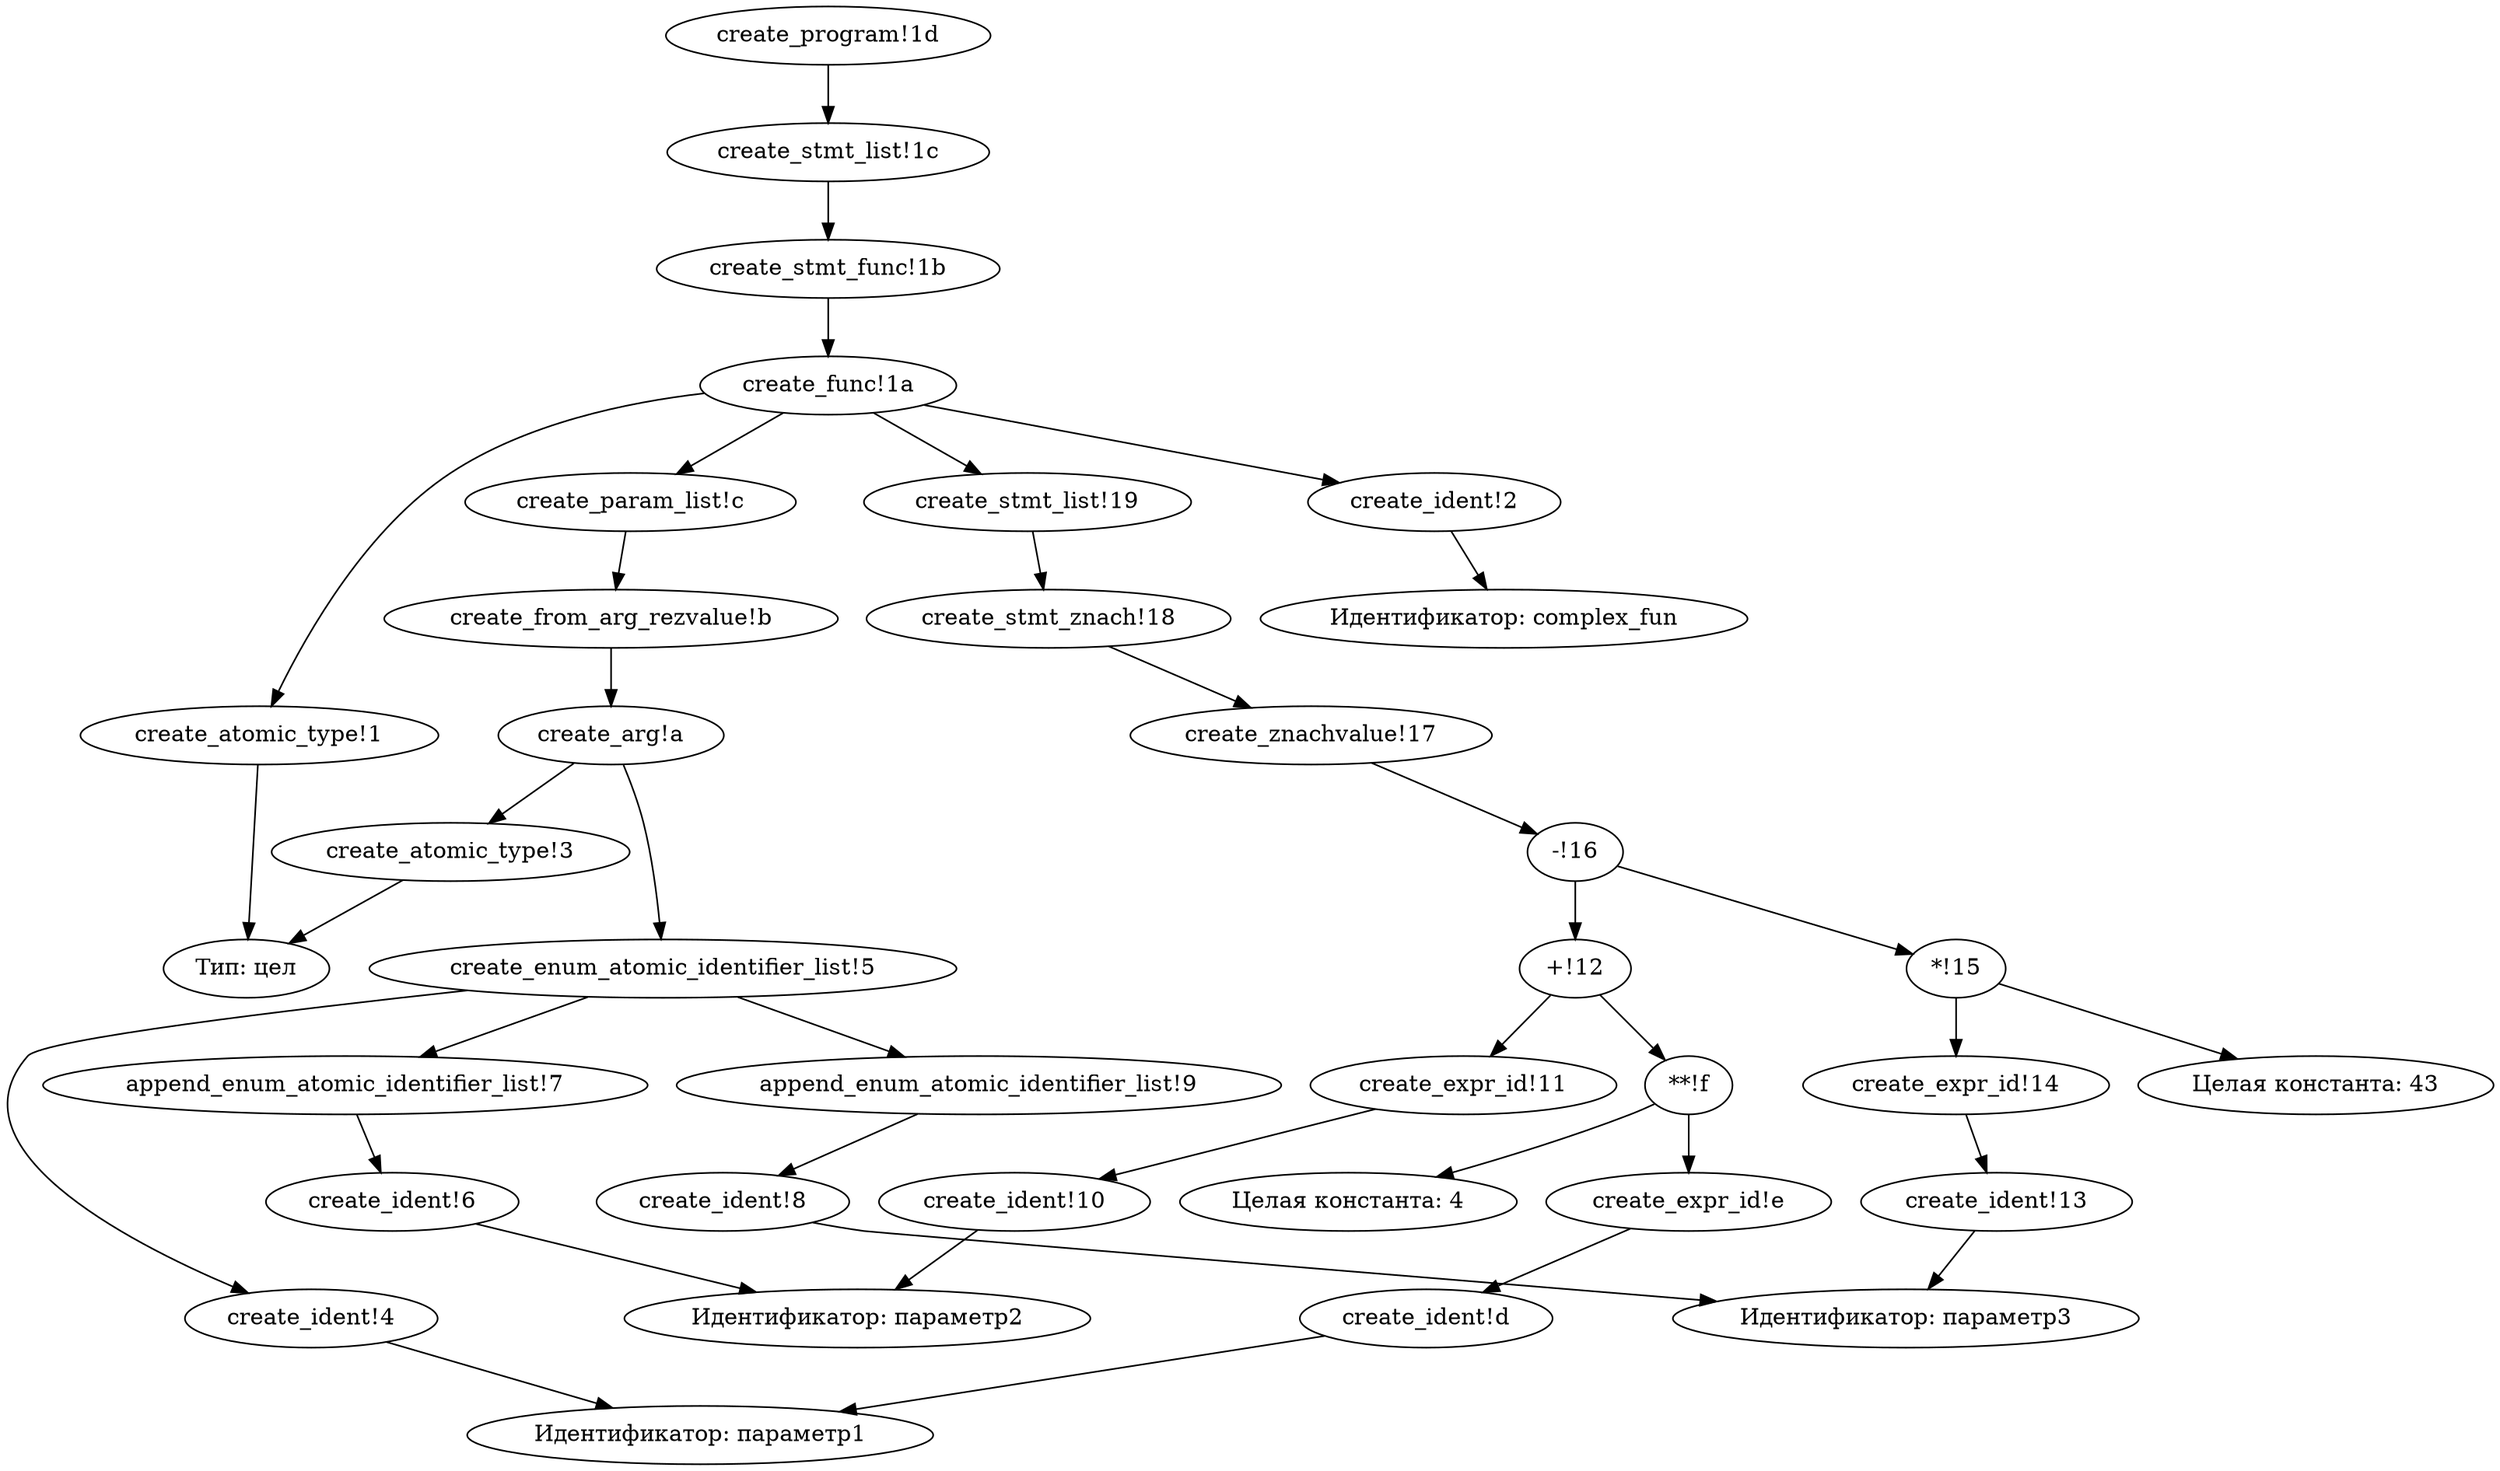 digraph KumirTree {
"create_atomic_type!1" -> "Тип: цел";
"create_ident!2" -> "Идентификатор: complex_fun";
"create_atomic_type!3" -> "Тип: цел";
"create_ident!4" -> "Идентификатор: параметр1";
"create_enum_atomic_identifier_list!5" -> "create_ident!4";
"create_ident!6" -> "Идентификатор: параметр2";
"create_enum_atomic_identifier_list!5" -> "append_enum_atomic_identifier_list!7";
"append_enum_atomic_identifier_list!7" -> "create_ident!6";
"create_ident!8" -> "Идентификатор: параметр3";
"create_enum_atomic_identifier_list!5" -> "append_enum_atomic_identifier_list!9";
"append_enum_atomic_identifier_list!9" -> "create_ident!8";
"create_arg!a" -> "create_atomic_type!3";
"create_arg!a" -> "create_enum_atomic_identifier_list!5";
"create_from_arg_rezvalue!b" -> "create_arg!a";
"create_param_list!c" -> "create_from_arg_rezvalue!b";
"create_ident!d" -> "Идентификатор: параметр1";
"create_expr_id!e" -> "create_ident!d";
"**!f" -> "create_expr_id!e";
"**!f" -> "Целая константа: 4";
"create_ident!10" -> "Идентификатор: параметр2";
"create_expr_id!11" -> "create_ident!10";
"+!12" -> "**!f";
"+!12" -> "create_expr_id!11";
"create_ident!13" -> "Идентификатор: параметр3";
"create_expr_id!14" -> "create_ident!13";
"*!15" -> "create_expr_id!14";
"*!15" -> "Целая константа: 43";
"-!16" -> "+!12";
"-!16" -> "*!15";
"create_znachvalue!17" -> "-!16";
"create_stmt_znach!18" -> "create_znachvalue!17";
"create_stmt_list!19" -> "create_stmt_znach!18";
"create_func!1a" -> "create_atomic_type!1";
"create_func!1a" -> "create_ident!2";
"create_func!1a" -> "create_param_list!c";
"create_func!1a" -> "create_stmt_list!19";
"create_stmt_func!1b" -> "create_func!1a";
"create_stmt_list!1c" -> "create_stmt_func!1b";
"create_program!1d" -> "create_stmt_list!1c";
 } 